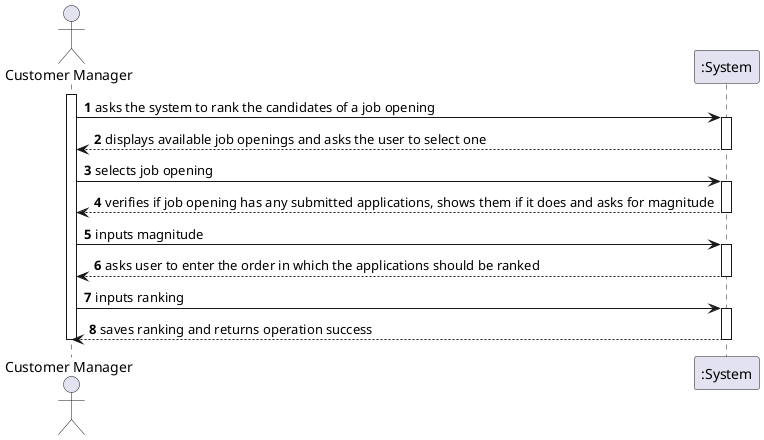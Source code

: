 @startuml US1013_SSD

autonumber

actor Manager as "Customer Manager"

activate Manager

Manager -> ":System" : asks the system to rank the candidates of a job opening
activate ":System"

":System" --> Manager : displays available job openings and asks the user to select one
deactivate ":System"

Manager -> ":System" : selects job opening
activate ":System"

":System" --> Manager : verifies if job opening has any submitted applications, shows them if it does and asks for magnitude
deactivate ":System"

Manager -> ":System" : inputs magnitude
activate ":System"

":System" --> Manager : asks user to enter the order in which the applications should be ranked
deactivate ":System"

Manager -> ":System" : inputs ranking
activate ":System"

":System" --> Manager : saves ranking and returns operation success
deactivate ":System"

deactivate Manager

@enduml
